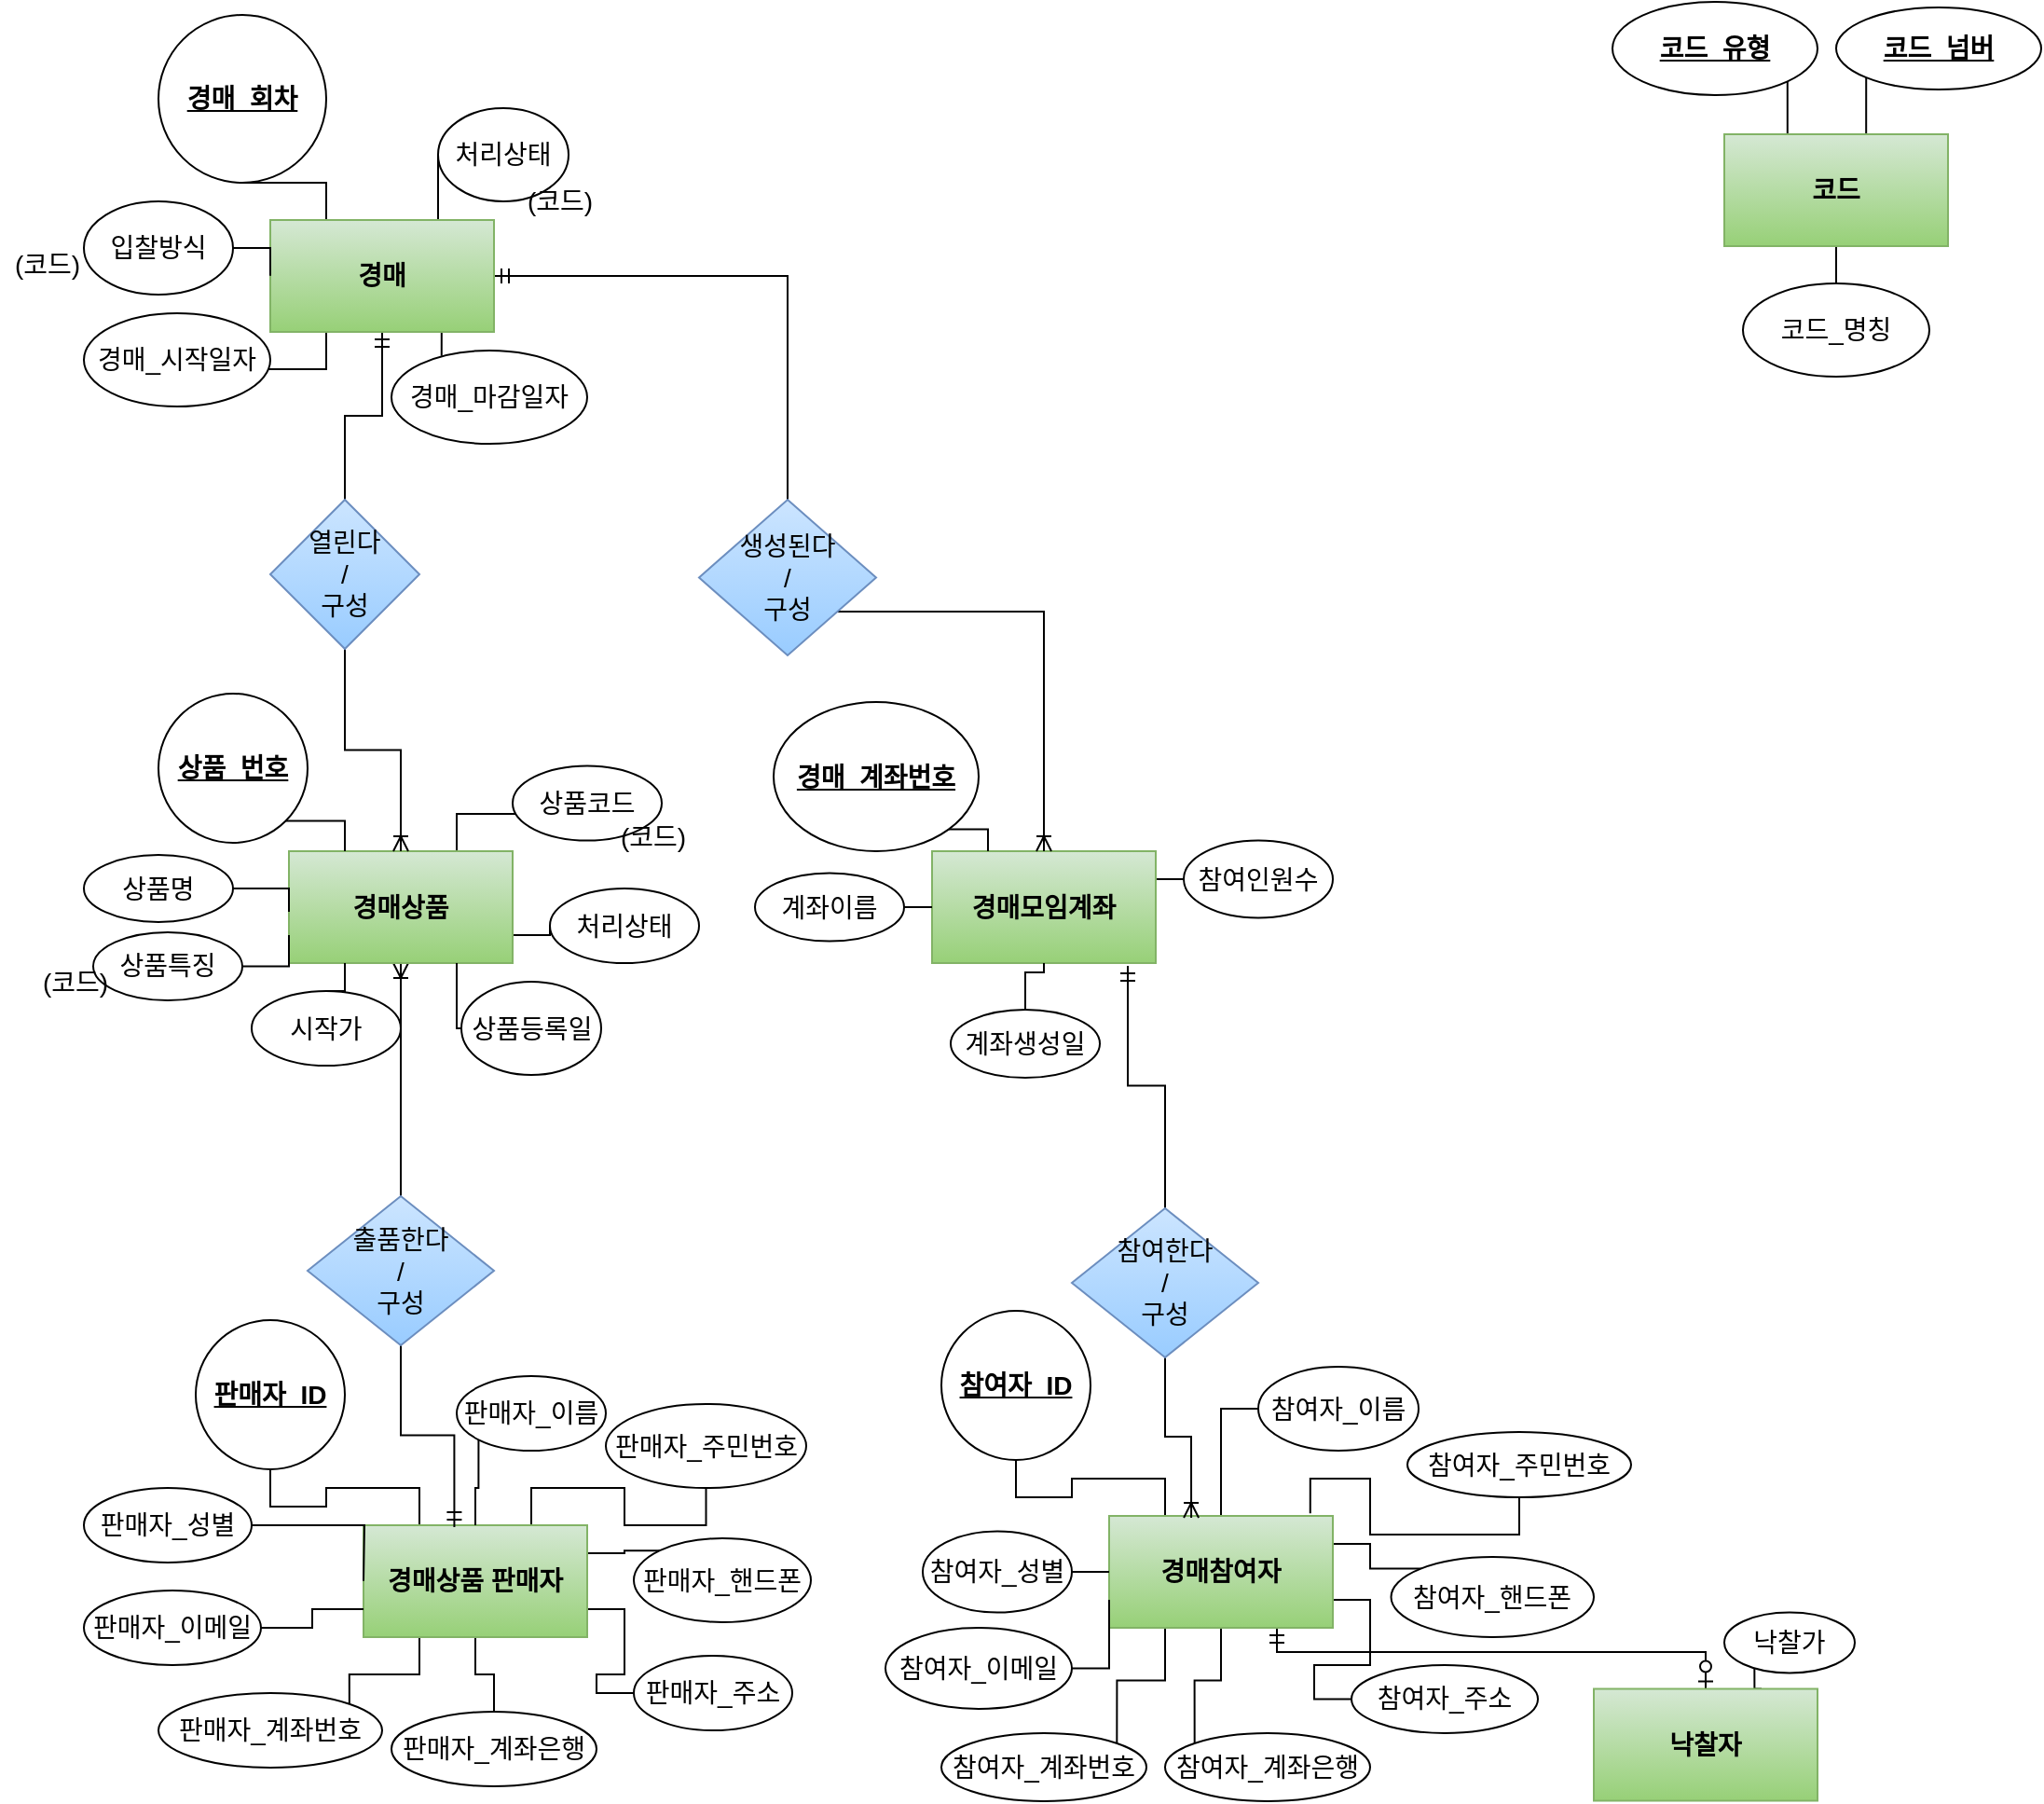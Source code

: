 <mxfile compressed="true" version="13.1.11" type="device"><diagram id="KQ1Dw8jfVCSm7N9sfICa" name="Page-1"><mxGraphModel dx="1021" dy="529" grid="1" gridSize="10" guides="1" tooltips="1" connect="1" arrows="1" fold="1" page="1" pageScale="1" pageWidth="1169" pageHeight="827" math="0" shadow="0"><root><mxCell id="0"/><mxCell id="1" parent="0"/><mxCell id="iR0PZM3XE15ASvTzOhUs-33" style="edgeStyle=orthogonalEdgeStyle;rounded=0;orthogonalLoop=1;jettySize=auto;html=1;exitX=0.25;exitY=0;exitDx=0;exitDy=0;entryX=0.5;entryY=1;entryDx=0;entryDy=0;endArrow=none;endFill=0;fontSize=14;" parent="1" source="iR0PZM3XE15ASvTzOhUs-4" target="iR0PZM3XE15ASvTzOhUs-5" edge="1"><mxGeometry relative="1" as="geometry"/></mxCell><mxCell id="iR0PZM3XE15ASvTzOhUs-35" style="edgeStyle=orthogonalEdgeStyle;rounded=0;orthogonalLoop=1;jettySize=auto;html=1;exitX=0.25;exitY=1;exitDx=0;exitDy=0;entryX=1;entryY=0;entryDx=0;entryDy=0;endArrow=none;endFill=0;fontSize=14;" parent="1" source="iR0PZM3XE15ASvTzOhUs-4" target="iR0PZM3XE15ASvTzOhUs-8" edge="1"><mxGeometry relative="1" as="geometry"/></mxCell><mxCell id="iR0PZM3XE15ASvTzOhUs-36" style="edgeStyle=orthogonalEdgeStyle;rounded=0;orthogonalLoop=1;jettySize=auto;html=1;exitX=0.75;exitY=1;exitDx=0;exitDy=0;entryX=0.256;entryY=0.057;entryDx=0;entryDy=0;entryPerimeter=0;endArrow=none;endFill=0;fontSize=14;" parent="1" source="iR0PZM3XE15ASvTzOhUs-4" target="iR0PZM3XE15ASvTzOhUs-18" edge="1"><mxGeometry relative="1" as="geometry"/></mxCell><mxCell id="iR0PZM3XE15ASvTzOhUs-138" style="edgeStyle=orthogonalEdgeStyle;rounded=0;orthogonalLoop=1;jettySize=auto;html=1;exitX=0.5;exitY=1;exitDx=0;exitDy=0;entryX=0.5;entryY=0;entryDx=0;entryDy=0;endArrow=none;endFill=0;startArrow=ERmandOne;startFill=0;fontSize=14;" parent="1" source="iR0PZM3XE15ASvTzOhUs-4" target="iR0PZM3XE15ASvTzOhUs-134" edge="1"><mxGeometry relative="1" as="geometry"/></mxCell><mxCell id="iR0PZM3XE15ASvTzOhUs-140" style="edgeStyle=orthogonalEdgeStyle;rounded=0;orthogonalLoop=1;jettySize=auto;html=1;exitX=1;exitY=0.5;exitDx=0;exitDy=0;entryX=0.5;entryY=0;entryDx=0;entryDy=0;endArrow=none;endFill=0;startArrow=ERmandOne;startFill=0;fontSize=14;" parent="1" source="iR0PZM3XE15ASvTzOhUs-4" target="iR0PZM3XE15ASvTzOhUs-135" edge="1"><mxGeometry relative="1" as="geometry"/></mxCell><mxCell id="iR0PZM3XE15ASvTzOhUs-161" style="edgeStyle=orthogonalEdgeStyle;rounded=0;orthogonalLoop=1;jettySize=auto;html=1;exitX=0.75;exitY=0;exitDx=0;exitDy=0;entryX=0;entryY=0.5;entryDx=0;entryDy=0;endArrow=none;endFill=0;fontSize=14;" parent="1" source="iR0PZM3XE15ASvTzOhUs-4" target="iR0PZM3XE15ASvTzOhUs-6" edge="1"><mxGeometry relative="1" as="geometry"/></mxCell><mxCell id="iR0PZM3XE15ASvTzOhUs-4" value="경매" style="rounded=0;whiteSpace=wrap;html=1;fillColor=#d5e8d4;strokeColor=#82b366;gradientColor=#97d077;fontStyle=1;fontSize=14;" parent="1" vertex="1"><mxGeometry x="160" y="160" width="120" height="60" as="geometry"/></mxCell><mxCell id="iR0PZM3XE15ASvTzOhUs-5" value="&lt;b style=&quot;font-size: 14px&quot;&gt;&lt;u style=&quot;font-size: 14px&quot;&gt;경매_회차&lt;br&gt;&lt;/u&gt;&lt;/b&gt;" style="ellipse;whiteSpace=wrap;html=1;fontSize=14;" parent="1" vertex="1"><mxGeometry x="100" y="50" width="90" height="90" as="geometry"/></mxCell><mxCell id="iR0PZM3XE15ASvTzOhUs-6" value="처리상태" style="ellipse;whiteSpace=wrap;html=1;fontSize=14;" parent="1" vertex="1"><mxGeometry x="250" y="100" width="70" height="50" as="geometry"/></mxCell><mxCell id="iR0PZM3XE15ASvTzOhUs-31" style="edgeStyle=orthogonalEdgeStyle;rounded=0;orthogonalLoop=1;jettySize=auto;html=1;exitX=1;exitY=0.5;exitDx=0;exitDy=0;entryX=0;entryY=0.5;entryDx=0;entryDy=0;strokeColor=none;fontSize=14;" parent="1" source="iR0PZM3XE15ASvTzOhUs-7" target="iR0PZM3XE15ASvTzOhUs-4" edge="1"><mxGeometry relative="1" as="geometry"/></mxCell><mxCell id="iR0PZM3XE15ASvTzOhUs-32" style="edgeStyle=orthogonalEdgeStyle;rounded=0;orthogonalLoop=1;jettySize=auto;html=1;exitX=1;exitY=0.5;exitDx=0;exitDy=0;endArrow=none;endFill=0;fontSize=14;" parent="1" source="iR0PZM3XE15ASvTzOhUs-7" edge="1"><mxGeometry relative="1" as="geometry"><mxPoint x="160" y="189.824" as="targetPoint"/></mxGeometry></mxCell><mxCell id="iR0PZM3XE15ASvTzOhUs-7" value="입찰방식" style="ellipse;whiteSpace=wrap;html=1;fontSize=14;" parent="1" vertex="1"><mxGeometry x="60" y="150" width="80" height="50" as="geometry"/></mxCell><mxCell id="iR0PZM3XE15ASvTzOhUs-8" value="경매_시작일자" style="ellipse;whiteSpace=wrap;html=1;fontSize=14;" parent="1" vertex="1"><mxGeometry x="60" y="210" width="100" height="50" as="geometry"/></mxCell><mxCell id="iR0PZM3XE15ASvTzOhUs-18" value="경매_마감일자" style="ellipse;whiteSpace=wrap;html=1;fontSize=14;" parent="1" vertex="1"><mxGeometry x="225" y="230" width="105" height="50" as="geometry"/></mxCell><mxCell id="iR0PZM3XE15ASvTzOhUs-145" style="edgeStyle=orthogonalEdgeStyle;rounded=0;orthogonalLoop=1;jettySize=auto;html=1;exitX=0.5;exitY=1;exitDx=0;exitDy=0;entryX=0.5;entryY=0;entryDx=0;entryDy=0;endArrow=none;endFill=0;startArrow=ERoneToMany;startFill=0;fontSize=14;" parent="1" source="iR0PZM3XE15ASvTzOhUs-41" target="iR0PZM3XE15ASvTzOhUs-137" edge="1"><mxGeometry relative="1" as="geometry"/></mxCell><mxCell id="iR0PZM3XE15ASvTzOhUs-164" style="edgeStyle=orthogonalEdgeStyle;rounded=0;orthogonalLoop=1;jettySize=auto;html=1;exitX=0.75;exitY=0;exitDx=0;exitDy=0;entryX=0;entryY=1;entryDx=0;entryDy=0;endArrow=none;endFill=0;fontSize=14;" parent="1" source="iR0PZM3XE15ASvTzOhUs-41" target="iR0PZM3XE15ASvTzOhUs-43" edge="1"><mxGeometry relative="1" as="geometry"/></mxCell><mxCell id="9Jzoyp0ZwZiKJhMG4BPy-4" style="edgeStyle=orthogonalEdgeStyle;rounded=0;orthogonalLoop=1;jettySize=auto;html=1;exitX=1;exitY=0.75;exitDx=0;exitDy=0;entryX=0;entryY=0.5;entryDx=0;entryDy=0;endArrow=none;endFill=0;" edge="1" parent="1" source="iR0PZM3XE15ASvTzOhUs-41" target="9Jzoyp0ZwZiKJhMG4BPy-2"><mxGeometry relative="1" as="geometry"/></mxCell><mxCell id="iR0PZM3XE15ASvTzOhUs-41" value="경매상품" style="rounded=0;whiteSpace=wrap;html=1;gradientColor=#97d077;fillColor=#d5e8d4;strokeColor=#82b366;fontStyle=1;fontSize=14;" parent="1" vertex="1"><mxGeometry x="170" y="498.5" width="120" height="60" as="geometry"/></mxCell><mxCell id="iR0PZM3XE15ASvTzOhUs-163" style="edgeStyle=orthogonalEdgeStyle;rounded=0;orthogonalLoop=1;jettySize=auto;html=1;exitX=1;exitY=1;exitDx=0;exitDy=0;entryX=0.25;entryY=0;entryDx=0;entryDy=0;endArrow=none;endFill=0;fontSize=14;" parent="1" source="iR0PZM3XE15ASvTzOhUs-42" target="iR0PZM3XE15ASvTzOhUs-41" edge="1"><mxGeometry relative="1" as="geometry"/></mxCell><mxCell id="iR0PZM3XE15ASvTzOhUs-42" value="&lt;b style=&quot;font-size: 14px;&quot;&gt;&lt;u style=&quot;font-size: 14px;&quot;&gt;상품_번호&lt;/u&gt;&lt;/b&gt;" style="ellipse;whiteSpace=wrap;html=1;fontSize=14;" parent="1" vertex="1"><mxGeometry x="100" y="414" width="80" height="80" as="geometry"/></mxCell><mxCell id="iR0PZM3XE15ASvTzOhUs-43" value="상품코드" style="ellipse;whiteSpace=wrap;html=1;fontSize=14;" parent="1" vertex="1"><mxGeometry x="290" y="452.75" width="80" height="40" as="geometry"/></mxCell><mxCell id="iR0PZM3XE15ASvTzOhUs-44" style="edgeStyle=orthogonalEdgeStyle;rounded=0;orthogonalLoop=1;jettySize=auto;html=1;exitX=1;exitY=0.5;exitDx=0;exitDy=0;entryX=0;entryY=0.5;entryDx=0;entryDy=0;strokeColor=none;fontSize=14;" parent="1" source="iR0PZM3XE15ASvTzOhUs-46" target="iR0PZM3XE15ASvTzOhUs-41" edge="1"><mxGeometry relative="1" as="geometry"/></mxCell><mxCell id="iR0PZM3XE15ASvTzOhUs-150" style="edgeStyle=orthogonalEdgeStyle;rounded=0;orthogonalLoop=1;jettySize=auto;html=1;exitX=1;exitY=0.5;exitDx=0;exitDy=0;endArrow=none;endFill=0;fontSize=14;" parent="1" source="iR0PZM3XE15ASvTzOhUs-46" edge="1"><mxGeometry relative="1" as="geometry"><mxPoint x="170" y="531" as="targetPoint"/></mxGeometry></mxCell><mxCell id="iR0PZM3XE15ASvTzOhUs-46" value="상품명" style="ellipse;whiteSpace=wrap;html=1;fontSize=14;" parent="1" vertex="1"><mxGeometry x="60" y="500.5" width="80" height="36" as="geometry"/></mxCell><mxCell id="iR0PZM3XE15ASvTzOhUs-165" style="edgeStyle=orthogonalEdgeStyle;rounded=0;orthogonalLoop=1;jettySize=auto;html=1;exitX=0.5;exitY=0;exitDx=0;exitDy=0;entryX=0.25;entryY=1;entryDx=0;entryDy=0;endArrow=none;endFill=0;fontSize=14;" parent="1" source="iR0PZM3XE15ASvTzOhUs-47" target="iR0PZM3XE15ASvTzOhUs-41" edge="1"><mxGeometry relative="1" as="geometry"/></mxCell><mxCell id="iR0PZM3XE15ASvTzOhUs-47" value="시작가" style="ellipse;whiteSpace=wrap;html=1;fontSize=14;" parent="1" vertex="1"><mxGeometry x="150" y="573.5" width="80" height="40" as="geometry"/></mxCell><mxCell id="iR0PZM3XE15ASvTzOhUs-52" style="edgeStyle=orthogonalEdgeStyle;rounded=0;orthogonalLoop=1;jettySize=auto;html=1;exitX=1;exitY=0.5;exitDx=0;exitDy=0;entryX=0;entryY=0.75;entryDx=0;entryDy=0;endArrow=none;endFill=0;fontSize=14;" parent="1" source="iR0PZM3XE15ASvTzOhUs-50" target="iR0PZM3XE15ASvTzOhUs-41" edge="1"><mxGeometry relative="1" as="geometry"/></mxCell><mxCell id="iR0PZM3XE15ASvTzOhUs-50" value="상품특징" style="ellipse;whiteSpace=wrap;html=1;fontSize=14;" parent="1" vertex="1"><mxGeometry x="65" y="542" width="80" height="36.5" as="geometry"/></mxCell><mxCell id="iR0PZM3XE15ASvTzOhUs-177" style="edgeStyle=orthogonalEdgeStyle;rounded=0;orthogonalLoop=1;jettySize=auto;html=1;exitX=0;exitY=0.5;exitDx=0;exitDy=0;entryX=0.75;entryY=1;entryDx=0;entryDy=0;startArrow=none;startFill=0;endArrow=none;endFill=0;fontSize=14;" parent="1" source="iR0PZM3XE15ASvTzOhUs-51" target="iR0PZM3XE15ASvTzOhUs-41" edge="1"><mxGeometry relative="1" as="geometry"/></mxCell><mxCell id="iR0PZM3XE15ASvTzOhUs-51" value="상품등록일" style="ellipse;whiteSpace=wrap;html=1;fontSize=14;" parent="1" vertex="1"><mxGeometry x="262.5" y="568.5" width="75" height="50" as="geometry"/></mxCell><mxCell id="iR0PZM3XE15ASvTzOhUs-57" style="edgeStyle=orthogonalEdgeStyle;rounded=0;orthogonalLoop=1;jettySize=auto;html=1;exitX=1;exitY=0.25;exitDx=0;exitDy=0;entryX=0;entryY=0.5;entryDx=0;entryDy=0;endArrow=none;endFill=0;fontSize=14;" parent="1" source="iR0PZM3XE15ASvTzOhUs-60" target="iR0PZM3XE15ASvTzOhUs-62" edge="1"><mxGeometry relative="1" as="geometry"/></mxCell><mxCell id="iR0PZM3XE15ASvTzOhUs-60" value="경매모임계좌" style="rounded=0;whiteSpace=wrap;html=1;gradientColor=#97d077;fillColor=#d5e8d4;strokeColor=#82b366;fontStyle=1;fontSize=14;" parent="1" vertex="1"><mxGeometry x="515" y="498.5" width="120" height="60" as="geometry"/></mxCell><mxCell id="iR0PZM3XE15ASvTzOhUs-168" style="edgeStyle=orthogonalEdgeStyle;rounded=0;orthogonalLoop=1;jettySize=auto;html=1;exitX=1;exitY=1;exitDx=0;exitDy=0;entryX=0.25;entryY=0;entryDx=0;entryDy=0;endArrow=none;endFill=0;fontSize=14;" parent="1" source="iR0PZM3XE15ASvTzOhUs-61" target="iR0PZM3XE15ASvTzOhUs-60" edge="1"><mxGeometry relative="1" as="geometry"/></mxCell><mxCell id="iR0PZM3XE15ASvTzOhUs-61" value="&lt;b style=&quot;font-size: 14px;&quot;&gt;&lt;u style=&quot;font-size: 14px;&quot;&gt;경매_계좌번호&lt;/u&gt;&lt;/b&gt;" style="ellipse;whiteSpace=wrap;html=1;fontSize=14;" parent="1" vertex="1"><mxGeometry x="430" y="418.5" width="110" height="80" as="geometry"/></mxCell><mxCell id="iR0PZM3XE15ASvTzOhUs-62" value="참여인원수" style="ellipse;whiteSpace=wrap;html=1;fontSize=14;" parent="1" vertex="1"><mxGeometry x="650" y="492.75" width="80" height="41.5" as="geometry"/></mxCell><mxCell id="iR0PZM3XE15ASvTzOhUs-63" style="edgeStyle=orthogonalEdgeStyle;rounded=0;orthogonalLoop=1;jettySize=auto;html=1;exitX=1;exitY=0.5;exitDx=0;exitDy=0;entryX=0;entryY=0.5;entryDx=0;entryDy=0;strokeColor=none;fontSize=14;" parent="1" source="iR0PZM3XE15ASvTzOhUs-65" target="iR0PZM3XE15ASvTzOhUs-60" edge="1"><mxGeometry relative="1" as="geometry"/></mxCell><mxCell id="iR0PZM3XE15ASvTzOhUs-64" style="edgeStyle=orthogonalEdgeStyle;rounded=0;orthogonalLoop=1;jettySize=auto;html=1;exitX=1;exitY=0.5;exitDx=0;exitDy=0;endArrow=none;endFill=0;fontSize=14;" parent="1" source="iR0PZM3XE15ASvTzOhUs-65" edge="1"><mxGeometry relative="1" as="geometry"><mxPoint x="515" y="528.324" as="targetPoint"/></mxGeometry></mxCell><mxCell id="iR0PZM3XE15ASvTzOhUs-65" value="계좌이름" style="ellipse;whiteSpace=wrap;html=1;fontSize=14;" parent="1" vertex="1"><mxGeometry x="420" y="510.25" width="80" height="36.5" as="geometry"/></mxCell><mxCell id="iR0PZM3XE15ASvTzOhUs-166" style="edgeStyle=orthogonalEdgeStyle;rounded=0;orthogonalLoop=1;jettySize=auto;html=1;exitX=0.5;exitY=0;exitDx=0;exitDy=0;endArrow=none;endFill=0;fontSize=14;" parent="1" source="iR0PZM3XE15ASvTzOhUs-66" target="iR0PZM3XE15ASvTzOhUs-60" edge="1"><mxGeometry relative="1" as="geometry"/></mxCell><mxCell id="iR0PZM3XE15ASvTzOhUs-66" value="계좌생성일" style="ellipse;whiteSpace=wrap;html=1;fontSize=14;" parent="1" vertex="1"><mxGeometry x="525" y="583.5" width="80" height="36.5" as="geometry"/></mxCell><mxCell id="iR0PZM3XE15ASvTzOhUs-80" style="edgeStyle=orthogonalEdgeStyle;rounded=0;orthogonalLoop=1;jettySize=auto;html=1;exitX=1;exitY=0.5;exitDx=0;exitDy=0;entryX=0;entryY=0.5;entryDx=0;entryDy=0;strokeColor=none;fontSize=14;" parent="1" edge="1"><mxGeometry relative="1" as="geometry"><mxPoint x="745.0" y="823" as="sourcePoint"/><mxPoint x="805" y="853" as="targetPoint"/></mxGeometry></mxCell><mxCell id="iR0PZM3XE15ASvTzOhUs-88" style="edgeStyle=orthogonalEdgeStyle;rounded=0;orthogonalLoop=1;jettySize=auto;html=1;exitX=0.25;exitY=0;exitDx=0;exitDy=0;entryX=0.5;entryY=1;entryDx=0;entryDy=0;endArrow=none;endFill=0;fontSize=14;" parent="1" source="iR0PZM3XE15ASvTzOhUs-92" target="iR0PZM3XE15ASvTzOhUs-93" edge="1"><mxGeometry relative="1" as="geometry"/></mxCell><mxCell id="iR0PZM3XE15ASvTzOhUs-90" style="edgeStyle=orthogonalEdgeStyle;rounded=0;orthogonalLoop=1;jettySize=auto;html=1;exitX=0.25;exitY=1;exitDx=0;exitDy=0;entryX=1;entryY=0;entryDx=0;entryDy=0;endArrow=none;endFill=0;fontSize=14;" parent="1" source="iR0PZM3XE15ASvTzOhUs-92" target="iR0PZM3XE15ASvTzOhUs-98" edge="1"><mxGeometry relative="1" as="geometry"/></mxCell><mxCell id="iR0PZM3XE15ASvTzOhUs-108" style="edgeStyle=orthogonalEdgeStyle;rounded=0;orthogonalLoop=1;jettySize=auto;html=1;exitX=1;exitY=0.25;exitDx=0;exitDy=0;entryX=0;entryY=0;entryDx=0;entryDy=0;endArrow=none;endFill=0;fontSize=14;" parent="1" source="iR0PZM3XE15ASvTzOhUs-92" target="iR0PZM3XE15ASvTzOhUs-94" edge="1"><mxGeometry relative="1" as="geometry"/></mxCell><mxCell id="iR0PZM3XE15ASvTzOhUs-109" style="edgeStyle=orthogonalEdgeStyle;rounded=0;orthogonalLoop=1;jettySize=auto;html=1;exitX=1;exitY=0.75;exitDx=0;exitDy=0;entryX=0;entryY=0.5;entryDx=0;entryDy=0;endArrow=none;endFill=0;fontSize=14;" parent="1" source="iR0PZM3XE15ASvTzOhUs-92" target="iR0PZM3XE15ASvTzOhUs-103" edge="1"><mxGeometry relative="1" as="geometry"/></mxCell><mxCell id="iR0PZM3XE15ASvTzOhUs-112" style="edgeStyle=orthogonalEdgeStyle;rounded=0;orthogonalLoop=1;jettySize=auto;html=1;exitX=0.5;exitY=0;exitDx=0;exitDy=0;entryX=0.5;entryY=1;entryDx=0;entryDy=0;endArrow=none;endFill=0;fontSize=14;" parent="1" source="iR0PZM3XE15ASvTzOhUs-92" target="iR0PZM3XE15ASvTzOhUs-106" edge="1"><mxGeometry relative="1" as="geometry"/></mxCell><mxCell id="iR0PZM3XE15ASvTzOhUs-113" style="edgeStyle=orthogonalEdgeStyle;rounded=0;orthogonalLoop=1;jettySize=auto;html=1;exitX=0.5;exitY=1;exitDx=0;exitDy=0;entryX=0;entryY=0;entryDx=0;entryDy=0;endArrow=none;endFill=0;fontSize=14;" parent="1" source="iR0PZM3XE15ASvTzOhUs-92" target="iR0PZM3XE15ASvTzOhUs-99" edge="1"><mxGeometry relative="1" as="geometry"/></mxCell><mxCell id="iR0PZM3XE15ASvTzOhUs-181" style="edgeStyle=orthogonalEdgeStyle;rounded=0;orthogonalLoop=1;jettySize=auto;html=1;exitX=0.75;exitY=1;exitDx=0;exitDy=0;startArrow=ERmandOne;startFill=0;endArrow=ERzeroToOne;endFill=1;fontSize=14;" parent="1" source="iR0PZM3XE15ASvTzOhUs-92" target="iR0PZM3XE15ASvTzOhUs-178" edge="1"><mxGeometry relative="1" as="geometry"><Array as="points"><mxPoint x="700" y="928"/><mxPoint x="930" y="928"/></Array></mxGeometry></mxCell><mxCell id="iR0PZM3XE15ASvTzOhUs-92" value="경매참여자" style="rounded=0;whiteSpace=wrap;html=1;gradientColor=#97d077;fillColor=#d5e8d4;strokeColor=#82b366;fontStyle=1;fontSize=14;" parent="1" vertex="1"><mxGeometry x="610" y="855" width="120" height="60" as="geometry"/></mxCell><mxCell id="iR0PZM3XE15ASvTzOhUs-93" value="&lt;b style=&quot;font-size: 14px;&quot;&gt;&lt;u style=&quot;font-size: 14px;&quot;&gt;참여자_ID&lt;/u&gt;&lt;/b&gt;" style="ellipse;whiteSpace=wrap;html=1;rotation=0;fontSize=14;" parent="1" vertex="1"><mxGeometry x="520" y="745" width="80" height="80" as="geometry"/></mxCell><mxCell id="iR0PZM3XE15ASvTzOhUs-94" value="참여자_핸드폰" style="ellipse;whiteSpace=wrap;html=1;direction=south;fontSize=14;" parent="1" vertex="1"><mxGeometry x="761.25" y="877" width="108.75" height="43" as="geometry"/></mxCell><mxCell id="iR0PZM3XE15ASvTzOhUs-95" style="edgeStyle=orthogonalEdgeStyle;rounded=0;orthogonalLoop=1;jettySize=auto;html=1;exitX=1;exitY=0.5;exitDx=0;exitDy=0;entryX=0;entryY=0.5;entryDx=0;entryDy=0;strokeColor=none;fontSize=14;" parent="1" source="iR0PZM3XE15ASvTzOhUs-97" target="iR0PZM3XE15ASvTzOhUs-92" edge="1"><mxGeometry relative="1" as="geometry"/></mxCell><mxCell id="iR0PZM3XE15ASvTzOhUs-96" style="edgeStyle=orthogonalEdgeStyle;rounded=0;orthogonalLoop=1;jettySize=auto;html=1;exitX=1;exitY=0.5;exitDx=0;exitDy=0;endArrow=none;endFill=0;fontSize=14;" parent="1" source="iR0PZM3XE15ASvTzOhUs-97" edge="1"><mxGeometry relative="1" as="geometry"><mxPoint x="610" y="884.824" as="targetPoint"/></mxGeometry></mxCell><mxCell id="iR0PZM3XE15ASvTzOhUs-97" value="참여자_성별" style="ellipse;whiteSpace=wrap;html=1;fontSize=14;" parent="1" vertex="1"><mxGeometry x="510" y="863.25" width="80" height="43.5" as="geometry"/></mxCell><mxCell id="iR0PZM3XE15ASvTzOhUs-98" value="참여자_계좌번호" style="ellipse;whiteSpace=wrap;html=1;fontSize=14;" parent="1" vertex="1"><mxGeometry x="520" y="971.5" width="110" height="36.5" as="geometry"/></mxCell><mxCell id="iR0PZM3XE15ASvTzOhUs-99" value="참여자_계좌은행" style="ellipse;whiteSpace=wrap;html=1;fontSize=14;" parent="1" vertex="1"><mxGeometry x="640" y="971.5" width="110" height="36.5" as="geometry"/></mxCell><mxCell id="iR0PZM3XE15ASvTzOhUs-100" style="edgeStyle=orthogonalEdgeStyle;rounded=0;orthogonalLoop=1;jettySize=auto;html=1;exitX=1;exitY=0.5;exitDx=0;exitDy=0;entryX=0;entryY=0.75;entryDx=0;entryDy=0;endArrow=none;endFill=0;fontSize=14;" parent="1" source="iR0PZM3XE15ASvTzOhUs-101" target="iR0PZM3XE15ASvTzOhUs-92" edge="1"><mxGeometry relative="1" as="geometry"/></mxCell><mxCell id="iR0PZM3XE15ASvTzOhUs-101" value="참여자_이메일" style="ellipse;whiteSpace=wrap;html=1;fontSize=14;" parent="1" vertex="1"><mxGeometry x="490" y="915" width="100" height="43.5" as="geometry"/></mxCell><mxCell id="iR0PZM3XE15ASvTzOhUs-103" value="참여자_주소" style="ellipse;whiteSpace=wrap;html=1;fontSize=14;" parent="1" vertex="1"><mxGeometry x="740" y="935" width="100" height="36.5" as="geometry"/></mxCell><mxCell id="iR0PZM3XE15ASvTzOhUs-106" value="참여자_이름" style="ellipse;whiteSpace=wrap;html=1;fontSize=14;direction=south;" parent="1" vertex="1"><mxGeometry x="690" y="775" width="86" height="45" as="geometry"/></mxCell><mxCell id="iR0PZM3XE15ASvTzOhUs-170" style="edgeStyle=orthogonalEdgeStyle;rounded=0;orthogonalLoop=1;jettySize=auto;html=1;exitX=0.5;exitY=1;exitDx=0;exitDy=0;entryX=0.899;entryY=-0.023;entryDx=0;entryDy=0;entryPerimeter=0;endArrow=none;endFill=0;fontSize=14;" parent="1" source="iR0PZM3XE15ASvTzOhUs-107" target="iR0PZM3XE15ASvTzOhUs-92" edge="1"><mxGeometry relative="1" as="geometry"/></mxCell><mxCell id="iR0PZM3XE15ASvTzOhUs-107" value="&lt;span style=&quot;font-size: 14px;&quot;&gt;참여자_주민번호&lt;/span&gt;" style="ellipse;whiteSpace=wrap;html=1;fontSize=14;" parent="1" vertex="1"><mxGeometry x="770" y="810" width="120" height="35" as="geometry"/></mxCell><mxCell id="iR0PZM3XE15ASvTzOhUs-114" style="edgeStyle=orthogonalEdgeStyle;rounded=0;orthogonalLoop=1;jettySize=auto;html=1;exitX=0.25;exitY=0;exitDx=0;exitDy=0;entryX=0.5;entryY=1;entryDx=0;entryDy=0;endArrow=none;endFill=0;fontSize=14;" parent="1" source="iR0PZM3XE15ASvTzOhUs-121" target="iR0PZM3XE15ASvTzOhUs-122" edge="1"><mxGeometry relative="1" as="geometry"/></mxCell><mxCell id="iR0PZM3XE15ASvTzOhUs-115" style="edgeStyle=orthogonalEdgeStyle;rounded=0;orthogonalLoop=1;jettySize=auto;html=1;exitX=0.25;exitY=1;exitDx=0;exitDy=0;entryX=1;entryY=0;entryDx=0;entryDy=0;endArrow=none;endFill=0;fontSize=14;" parent="1" source="iR0PZM3XE15ASvTzOhUs-121" target="iR0PZM3XE15ASvTzOhUs-127" edge="1"><mxGeometry relative="1" as="geometry"/></mxCell><mxCell id="iR0PZM3XE15ASvTzOhUs-116" style="edgeStyle=orthogonalEdgeStyle;rounded=0;orthogonalLoop=1;jettySize=auto;html=1;exitX=1;exitY=0.25;exitDx=0;exitDy=0;entryX=0;entryY=0;entryDx=0;entryDy=0;endArrow=none;endFill=0;fontSize=14;" parent="1" source="iR0PZM3XE15ASvTzOhUs-121" target="iR0PZM3XE15ASvTzOhUs-123" edge="1"><mxGeometry relative="1" as="geometry"/></mxCell><mxCell id="iR0PZM3XE15ASvTzOhUs-118" style="edgeStyle=orthogonalEdgeStyle;rounded=0;orthogonalLoop=1;jettySize=auto;html=1;exitX=0.75;exitY=0;exitDx=0;exitDy=0;endArrow=none;endFill=0;fontSize=14;" parent="1" source="iR0PZM3XE15ASvTzOhUs-121" target="iR0PZM3XE15ASvTzOhUs-133" edge="1"><mxGeometry relative="1" as="geometry"/></mxCell><mxCell id="iR0PZM3XE15ASvTzOhUs-172" style="edgeStyle=orthogonalEdgeStyle;rounded=0;orthogonalLoop=1;jettySize=auto;html=1;exitX=0.5;exitY=1;exitDx=0;exitDy=0;entryX=0.5;entryY=0;entryDx=0;entryDy=0;endArrow=none;endFill=0;fontSize=14;" parent="1" source="iR0PZM3XE15ASvTzOhUs-121" target="iR0PZM3XE15ASvTzOhUs-128" edge="1"><mxGeometry relative="1" as="geometry"/></mxCell><mxCell id="iR0PZM3XE15ASvTzOhUs-173" style="edgeStyle=orthogonalEdgeStyle;rounded=0;orthogonalLoop=1;jettySize=auto;html=1;exitX=1;exitY=0.75;exitDx=0;exitDy=0;entryX=0;entryY=0.5;entryDx=0;entryDy=0;endArrow=none;endFill=0;fontSize=14;" parent="1" source="iR0PZM3XE15ASvTzOhUs-121" target="iR0PZM3XE15ASvTzOhUs-131" edge="1"><mxGeometry relative="1" as="geometry"/></mxCell><mxCell id="iR0PZM3XE15ASvTzOhUs-121" value="경매상품 판매자" style="rounded=0;whiteSpace=wrap;html=1;gradientColor=#97d077;fillColor=#d5e8d4;strokeColor=#82b366;fontStyle=1;fontSize=14;" parent="1" vertex="1"><mxGeometry x="210" y="860" width="120" height="60" as="geometry"/></mxCell><mxCell id="iR0PZM3XE15ASvTzOhUs-122" value="&lt;b style=&quot;font-size: 14px;&quot;&gt;&lt;u style=&quot;font-size: 14px;&quot;&gt;판매자_ID&lt;/u&gt;&lt;/b&gt;" style="ellipse;whiteSpace=wrap;html=1;rotation=0;fontSize=14;" parent="1" vertex="1"><mxGeometry x="120" y="750" width="80" height="80" as="geometry"/></mxCell><mxCell id="iR0PZM3XE15ASvTzOhUs-123" value="판매자_핸드폰" style="ellipse;whiteSpace=wrap;html=1;direction=south;fontSize=14;" parent="1" vertex="1"><mxGeometry x="355" y="867" width="95" height="45" as="geometry"/></mxCell><mxCell id="iR0PZM3XE15ASvTzOhUs-124" style="edgeStyle=orthogonalEdgeStyle;rounded=0;orthogonalLoop=1;jettySize=auto;html=1;exitX=1;exitY=0.5;exitDx=0;exitDy=0;entryX=0;entryY=0.5;entryDx=0;entryDy=0;strokeColor=none;fontSize=14;" parent="1" source="iR0PZM3XE15ASvTzOhUs-126" target="iR0PZM3XE15ASvTzOhUs-121" edge="1"><mxGeometry relative="1" as="geometry"/></mxCell><mxCell id="iR0PZM3XE15ASvTzOhUs-125" style="edgeStyle=orthogonalEdgeStyle;rounded=0;orthogonalLoop=1;jettySize=auto;html=1;exitX=1;exitY=0.5;exitDx=0;exitDy=0;endArrow=none;endFill=0;fontSize=14;" parent="1" source="iR0PZM3XE15ASvTzOhUs-126" edge="1"><mxGeometry relative="1" as="geometry"><mxPoint x="210" y="889.824" as="targetPoint"/></mxGeometry></mxCell><mxCell id="iR0PZM3XE15ASvTzOhUs-126" value="판매자_성별" style="ellipse;whiteSpace=wrap;html=1;fontSize=14;" parent="1" vertex="1"><mxGeometry x="60" y="840" width="90" height="40" as="geometry"/></mxCell><mxCell id="iR0PZM3XE15ASvTzOhUs-127" value="판매자_계좌번호" style="ellipse;whiteSpace=wrap;html=1;fontSize=14;" parent="1" vertex="1"><mxGeometry x="100" y="950" width="120" height="40" as="geometry"/></mxCell><mxCell id="iR0PZM3XE15ASvTzOhUs-128" value="판매자_계좌은행" style="ellipse;whiteSpace=wrap;html=1;fontSize=14;" parent="1" vertex="1"><mxGeometry x="225" y="960" width="110" height="40" as="geometry"/></mxCell><mxCell id="iR0PZM3XE15ASvTzOhUs-129" style="edgeStyle=orthogonalEdgeStyle;rounded=0;orthogonalLoop=1;jettySize=auto;html=1;exitX=1;exitY=0.5;exitDx=0;exitDy=0;entryX=0;entryY=0.75;entryDx=0;entryDy=0;endArrow=none;endFill=0;fontSize=14;" parent="1" source="iR0PZM3XE15ASvTzOhUs-130" target="iR0PZM3XE15ASvTzOhUs-121" edge="1"><mxGeometry relative="1" as="geometry"/></mxCell><mxCell id="iR0PZM3XE15ASvTzOhUs-130" value="판매자_이메일" style="ellipse;whiteSpace=wrap;html=1;fontSize=14;" parent="1" vertex="1"><mxGeometry x="60" y="895" width="95" height="40" as="geometry"/></mxCell><mxCell id="iR0PZM3XE15ASvTzOhUs-131" value="판매자_주소" style="ellipse;whiteSpace=wrap;html=1;fontSize=14;" parent="1" vertex="1"><mxGeometry x="355" y="930" width="85" height="40" as="geometry"/></mxCell><mxCell id="iR0PZM3XE15ASvTzOhUs-159" style="edgeStyle=orthogonalEdgeStyle;rounded=0;orthogonalLoop=1;jettySize=auto;html=1;exitX=0;exitY=1;exitDx=0;exitDy=0;entryX=0.5;entryY=0;entryDx=0;entryDy=0;endArrow=none;endFill=0;fontSize=14;" parent="1" source="iR0PZM3XE15ASvTzOhUs-132" target="iR0PZM3XE15ASvTzOhUs-121" edge="1"><mxGeometry relative="1" as="geometry"/></mxCell><mxCell id="iR0PZM3XE15ASvTzOhUs-132" value="판매자_이름" style="ellipse;whiteSpace=wrap;html=1;fontSize=14;" parent="1" vertex="1"><mxGeometry x="260" y="780" width="80" height="40" as="geometry"/></mxCell><mxCell id="iR0PZM3XE15ASvTzOhUs-133" value="판매자_주민번호" style="ellipse;whiteSpace=wrap;html=1;fontSize=14;" parent="1" vertex="1"><mxGeometry x="340" y="795" width="107.5" height="45" as="geometry"/></mxCell><mxCell id="iR0PZM3XE15ASvTzOhUs-139" style="edgeStyle=orthogonalEdgeStyle;rounded=0;orthogonalLoop=1;jettySize=auto;html=1;exitX=0.5;exitY=1;exitDx=0;exitDy=0;entryX=0.5;entryY=0;entryDx=0;entryDy=0;endArrow=ERoneToMany;endFill=0;fontSize=14;" parent="1" source="iR0PZM3XE15ASvTzOhUs-134" target="iR0PZM3XE15ASvTzOhUs-41" edge="1"><mxGeometry relative="1" as="geometry"/></mxCell><mxCell id="iR0PZM3XE15ASvTzOhUs-134" value="열린다&lt;br style=&quot;font-size: 14px;&quot;&gt;/&lt;br style=&quot;font-size: 14px;&quot;&gt;구성" style="rhombus;whiteSpace=wrap;html=1;fillColor=#CCE5FF;strokeColor=#6c8ebf;gradientColor=#99CCFF;fontSize=14;" parent="1" vertex="1"><mxGeometry x="160" y="310" width="80" height="80" as="geometry"/></mxCell><mxCell id="iR0PZM3XE15ASvTzOhUs-167" style="edgeStyle=orthogonalEdgeStyle;rounded=0;orthogonalLoop=1;jettySize=auto;html=1;exitX=0.5;exitY=1;exitDx=0;exitDy=0;entryX=0.5;entryY=0;entryDx=0;entryDy=0;endArrow=ERoneToMany;endFill=0;fontSize=14;" parent="1" source="iR0PZM3XE15ASvTzOhUs-135" target="iR0PZM3XE15ASvTzOhUs-60" edge="1"><mxGeometry relative="1" as="geometry"><Array as="points"><mxPoint x="438" y="370"/><mxPoint x="575" y="370"/></Array></mxGeometry></mxCell><mxCell id="iR0PZM3XE15ASvTzOhUs-135" value="생성된다&lt;br style=&quot;font-size: 14px;&quot;&gt;/&lt;br style=&quot;font-size: 14px;&quot;&gt;구성" style="rhombus;whiteSpace=wrap;html=1;gradientColor=#99CCFF;fillColor=#CCE5FF;strokeColor=#6c8ebf;fontSize=14;" parent="1" vertex="1"><mxGeometry x="390" y="310" width="95" height="83.5" as="geometry"/></mxCell><mxCell id="iR0PZM3XE15ASvTzOhUs-174" style="edgeStyle=orthogonalEdgeStyle;rounded=0;orthogonalLoop=1;jettySize=auto;html=1;exitX=0.5;exitY=0;exitDx=0;exitDy=0;entryX=0.875;entryY=1.025;entryDx=0;entryDy=0;entryPerimeter=0;startArrow=none;startFill=0;endArrow=ERmandOne;endFill=0;fontSize=14;" parent="1" source="iR0PZM3XE15ASvTzOhUs-136" target="iR0PZM3XE15ASvTzOhUs-60" edge="1"><mxGeometry relative="1" as="geometry"/></mxCell><mxCell id="iR0PZM3XE15ASvTzOhUs-175" style="edgeStyle=orthogonalEdgeStyle;rounded=0;orthogonalLoop=1;jettySize=auto;html=1;exitX=0.5;exitY=1;exitDx=0;exitDy=0;entryX=0.367;entryY=0.017;entryDx=0;entryDy=0;entryPerimeter=0;startArrow=none;startFill=0;endArrow=ERoneToMany;endFill=0;fontSize=14;" parent="1" source="iR0PZM3XE15ASvTzOhUs-136" target="iR0PZM3XE15ASvTzOhUs-92" edge="1"><mxGeometry relative="1" as="geometry"/></mxCell><mxCell id="iR0PZM3XE15ASvTzOhUs-136" value="참여한다&lt;br style=&quot;font-size: 14px;&quot;&gt;/&lt;br style=&quot;font-size: 14px;&quot;&gt;구성" style="rhombus;whiteSpace=wrap;html=1;strokeColor=#6c8ebf;fillColor=#CCE5FF;gradientColor=#99CCFF;fontSize=14;" parent="1" vertex="1"><mxGeometry x="590" y="690" width="100" height="80" as="geometry"/></mxCell><mxCell id="iR0PZM3XE15ASvTzOhUs-162" style="edgeStyle=orthogonalEdgeStyle;rounded=0;orthogonalLoop=1;jettySize=auto;html=1;exitX=0.5;exitY=1;exitDx=0;exitDy=0;entryX=0.406;entryY=0.017;entryDx=0;entryDy=0;entryPerimeter=0;endArrow=ERmandOne;endFill=0;fontSize=14;" parent="1" source="iR0PZM3XE15ASvTzOhUs-137" target="iR0PZM3XE15ASvTzOhUs-121" edge="1"><mxGeometry relative="1" as="geometry"/></mxCell><mxCell id="iR0PZM3XE15ASvTzOhUs-137" value="출품한다&lt;br style=&quot;font-size: 14px;&quot;&gt;/&lt;br style=&quot;font-size: 14px;&quot;&gt;구성" style="rhombus;whiteSpace=wrap;html=1;strokeColor=#6c8ebf;fillColor=#CCE5FF;gradientColor=#99CCFF;fontSize=14;" parent="1" vertex="1"><mxGeometry x="180" y="683.5" width="100" height="80" as="geometry"/></mxCell><mxCell id="iR0PZM3XE15ASvTzOhUs-182" style="edgeStyle=orthogonalEdgeStyle;rounded=0;orthogonalLoop=1;jettySize=auto;html=1;exitX=0.75;exitY=0;exitDx=0;exitDy=0;entryX=0.231;entryY=0.928;entryDx=0;entryDy=0;entryPerimeter=0;startArrow=none;startFill=0;endArrow=none;endFill=0;fontSize=14;" parent="1" source="iR0PZM3XE15ASvTzOhUs-178" target="iR0PZM3XE15ASvTzOhUs-180" edge="1"><mxGeometry relative="1" as="geometry"/></mxCell><mxCell id="iR0PZM3XE15ASvTzOhUs-178" value="낙찰자" style="rounded=0;whiteSpace=wrap;html=1;fillColor=#d5e8d4;gradientColor=#97d077;fontSize=14;strokeColor=#82b366;fontStyle=1" parent="1" vertex="1"><mxGeometry x="870" y="947.75" width="120" height="60" as="geometry"/></mxCell><mxCell id="iR0PZM3XE15ASvTzOhUs-180" value="낙찰가" style="ellipse;whiteSpace=wrap;html=1;fontSize=14;" parent="1" vertex="1"><mxGeometry x="940" y="906.75" width="70" height="32.5" as="geometry"/></mxCell><mxCell id="vxkiT75Edz2n129swew1-17" style="edgeStyle=orthogonalEdgeStyle;rounded=0;orthogonalLoop=1;jettySize=auto;html=1;exitX=0.25;exitY=0;exitDx=0;exitDy=0;entryX=1;entryY=1;entryDx=0;entryDy=0;endArrow=none;endFill=0;fontSize=14;" parent="1" source="vxkiT75Edz2n129swew1-3" target="vxkiT75Edz2n129swew1-4" edge="1"><mxGeometry relative="1" as="geometry"/></mxCell><mxCell id="vxkiT75Edz2n129swew1-19" style="edgeStyle=orthogonalEdgeStyle;rounded=0;orthogonalLoop=1;jettySize=auto;html=1;exitX=0.75;exitY=0;exitDx=0;exitDy=0;entryX=0;entryY=1;entryDx=0;entryDy=0;endArrow=none;endFill=0;fontSize=14;" parent="1" source="vxkiT75Edz2n129swew1-3" target="vxkiT75Edz2n129swew1-5" edge="1"><mxGeometry relative="1" as="geometry"/></mxCell><mxCell id="vxkiT75Edz2n129swew1-20" style="edgeStyle=orthogonalEdgeStyle;rounded=0;orthogonalLoop=1;jettySize=auto;html=1;exitX=0.5;exitY=1;exitDx=0;exitDy=0;entryX=0.5;entryY=0;entryDx=0;entryDy=0;endArrow=none;endFill=0;fontSize=14;" parent="1" source="vxkiT75Edz2n129swew1-3" target="vxkiT75Edz2n129swew1-14" edge="1"><mxGeometry relative="1" as="geometry"/></mxCell><mxCell id="vxkiT75Edz2n129swew1-3" value="코드" style="rounded=0;whiteSpace=wrap;html=1;fontSize=14;gradientColor=#97d077;fillColor=#d5e8d4;strokeColor=#82b366;fontStyle=1" parent="1" vertex="1"><mxGeometry x="940" y="114" width="120" height="60" as="geometry"/></mxCell><mxCell id="vxkiT75Edz2n129swew1-4" value="&lt;b&gt;&lt;u&gt;코드_유형&lt;/u&gt;&lt;/b&gt;" style="ellipse;whiteSpace=wrap;html=1;fontSize=14;" parent="1" vertex="1"><mxGeometry x="880" y="43" width="110" height="50" as="geometry"/></mxCell><mxCell id="vxkiT75Edz2n129swew1-5" value="&lt;b&gt;&lt;u&gt;코드_넘버&lt;/u&gt;&lt;/b&gt;" style="ellipse;whiteSpace=wrap;html=1;fontSize=14;" parent="1" vertex="1"><mxGeometry x="1000" y="46" width="110" height="44" as="geometry"/></mxCell><mxCell id="vxkiT75Edz2n129swew1-14" value="코드_명칭" style="ellipse;whiteSpace=wrap;html=1;fontSize=14;" parent="1" vertex="1"><mxGeometry x="950" y="194" width="100" height="50" as="geometry"/></mxCell><mxCell id="vxkiT75Edz2n129swew1-22" value="(코드)" style="text;html=1;align=center;verticalAlign=middle;resizable=0;points=[];autosize=1;fontSize=14;" parent="1" vertex="1"><mxGeometry x="290" y="140" width="50" height="20" as="geometry"/></mxCell><mxCell id="vxkiT75Edz2n129swew1-23" value="(코드)" style="text;html=1;align=center;verticalAlign=middle;resizable=0;points=[];autosize=1;fontSize=14;" parent="1" vertex="1"><mxGeometry x="15" y="174" width="50" height="20" as="geometry"/></mxCell><mxCell id="vxkiT75Edz2n129swew1-24" value="(코드)" style="text;html=1;align=center;verticalAlign=middle;resizable=0;points=[];autosize=1;fontSize=14;" parent="1" vertex="1"><mxGeometry x="30" y="558.5" width="50" height="20" as="geometry"/></mxCell><mxCell id="vxkiT75Edz2n129swew1-25" value="(코드)" style="text;html=1;align=center;verticalAlign=middle;resizable=0;points=[];autosize=1;fontSize=14;" parent="1" vertex="1"><mxGeometry x="340" y="480.5" width="50" height="20" as="geometry"/></mxCell><mxCell id="9Jzoyp0ZwZiKJhMG4BPy-2" value="처리상태" style="ellipse;whiteSpace=wrap;html=1;fontSize=14;" vertex="1" parent="1"><mxGeometry x="310" y="518.5" width="80" height="40" as="geometry"/></mxCell><mxCell id="9Jzoyp0ZwZiKJhMG4BPy-5" style="edgeStyle=orthogonalEdgeStyle;rounded=0;orthogonalLoop=1;jettySize=auto;html=1;exitX=0.5;exitY=1;exitDx=0;exitDy=0;" edge="1" parent="1" source="9Jzoyp0ZwZiKJhMG4BPy-2" target="9Jzoyp0ZwZiKJhMG4BPy-2"><mxGeometry relative="1" as="geometry"/></mxCell></root></mxGraphModel></diagram></mxfile>